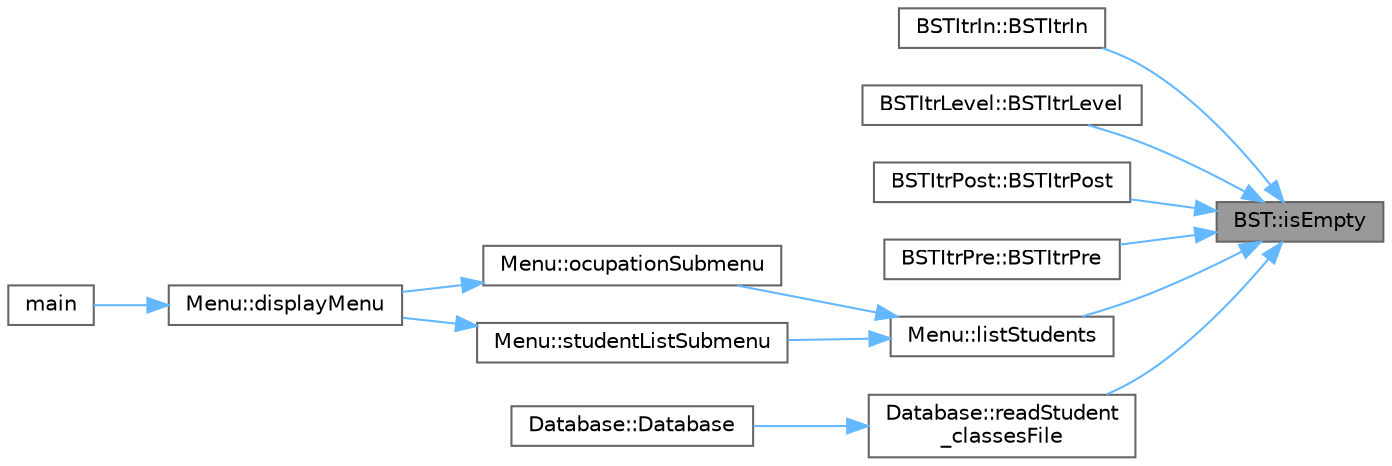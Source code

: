digraph "BST::isEmpty"
{
 // LATEX_PDF_SIZE
  bgcolor="transparent";
  edge [fontname=Helvetica,fontsize=10,labelfontname=Helvetica,labelfontsize=10];
  node [fontname=Helvetica,fontsize=10,shape=box,height=0.2,width=0.4];
  rankdir="RL";
  Node1 [label="BST::isEmpty",height=0.2,width=0.4,color="gray40", fillcolor="grey60", style="filled", fontcolor="black",tooltip=" "];
  Node1 -> Node2 [dir="back",color="steelblue1",style="solid"];
  Node2 [label="BSTItrIn::BSTItrIn",height=0.2,width=0.4,color="grey40", fillcolor="white", style="filled",URL="$class_b_s_t_itr_in.html#a1668d37d94f9934984d58406ca7d0230",tooltip=" "];
  Node1 -> Node3 [dir="back",color="steelblue1",style="solid"];
  Node3 [label="BSTItrLevel::BSTItrLevel",height=0.2,width=0.4,color="grey40", fillcolor="white", style="filled",URL="$class_b_s_t_itr_level.html#a3454308a3a1b75b45fc74855faba30b2",tooltip=" "];
  Node1 -> Node4 [dir="back",color="steelblue1",style="solid"];
  Node4 [label="BSTItrPost::BSTItrPost",height=0.2,width=0.4,color="grey40", fillcolor="white", style="filled",URL="$class_b_s_t_itr_post.html#ad5ce5ac7bfc1ec17c68fcf61ae6fdabe",tooltip=" "];
  Node1 -> Node5 [dir="back",color="steelblue1",style="solid"];
  Node5 [label="BSTItrPre::BSTItrPre",height=0.2,width=0.4,color="grey40", fillcolor="white", style="filled",URL="$class_b_s_t_itr_pre.html#a13a3eefeda916d6c26e8e2e7a231c10a",tooltip=" "];
  Node1 -> Node6 [dir="back",color="steelblue1",style="solid"];
  Node6 [label="Menu::listStudents",height=0.2,width=0.4,color="grey40", fillcolor="white", style="filled",URL="$class_menu.html#a33ef85a46cfafe9bf1895e0dab5575cc",tooltip="Recieves an integer that controls how the students will be listed."];
  Node6 -> Node7 [dir="back",color="steelblue1",style="solid"];
  Node7 [label="Menu::ocupationSubmenu",height=0.2,width=0.4,color="grey40", fillcolor="white", style="filled",URL="$class_menu.html#a66bfcd7feed22bffdf67e95cdc187bba",tooltip=" "];
  Node7 -> Node8 [dir="back",color="steelblue1",style="solid"];
  Node8 [label="Menu::displayMenu",height=0.2,width=0.4,color="grey40", fillcolor="white", style="filled",URL="$class_menu.html#a2e196016a6d46cdc46af8749d084dc43",tooltip=" "];
  Node8 -> Node9 [dir="back",color="steelblue1",style="solid"];
  Node9 [label="main",height=0.2,width=0.4,color="grey40", fillcolor="white", style="filled",URL="$main_8cpp.html#ae66f6b31b5ad750f1fe042a706a4e3d4",tooltip=" "];
  Node6 -> Node10 [dir="back",color="steelblue1",style="solid"];
  Node10 [label="Menu::studentListSubmenu",height=0.2,width=0.4,color="grey40", fillcolor="white", style="filled",URL="$class_menu.html#ac43c1c1e767f70adbecc90015bd87ade",tooltip="The submenu for option [21]Student List."];
  Node10 -> Node8 [dir="back",color="steelblue1",style="solid"];
  Node1 -> Node11 [dir="back",color="steelblue1",style="solid"];
  Node11 [label="Database::readStudent\l_classesFile",height=0.2,width=0.4,color="grey40", fillcolor="white", style="filled",URL="$class_database.html#a64927a643944bea370149e976a58c36a",tooltip=" "];
  Node11 -> Node12 [dir="back",color="steelblue1",style="solid"];
  Node12 [label="Database::Database",height=0.2,width=0.4,color="grey40", fillcolor="white", style="filled",URL="$class_database.html#a4703c80e6969d33565ea340f768fdadf",tooltip=" "];
}
